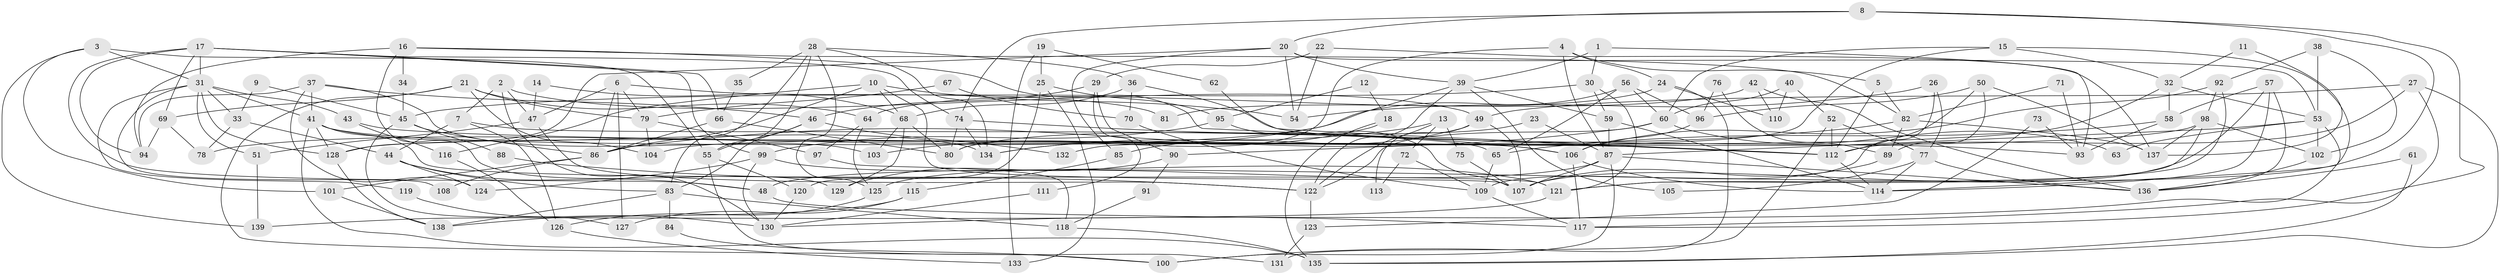 // coarse degree distribution, {5: 0.21951219512195122, 2: 0.21951219512195122, 3: 0.17073170731707318, 4: 0.12195121951219512, 6: 0.07317073170731707, 10: 0.024390243902439025, 13: 0.024390243902439025, 8: 0.04878048780487805, 7: 0.024390243902439025, 17: 0.024390243902439025, 15: 0.024390243902439025, 16: 0.024390243902439025}
// Generated by graph-tools (version 1.1) at 2025/53/03/04/25 21:53:31]
// undirected, 139 vertices, 278 edges
graph export_dot {
graph [start="1"]
  node [color=gray90,style=filled];
  1;
  2;
  3;
  4;
  5;
  6;
  7;
  8;
  9;
  10;
  11;
  12;
  13;
  14;
  15;
  16;
  17;
  18;
  19;
  20;
  21;
  22;
  23;
  24;
  25;
  26;
  27;
  28;
  29;
  30;
  31;
  32;
  33;
  34;
  35;
  36;
  37;
  38;
  39;
  40;
  41;
  42;
  43;
  44;
  45;
  46;
  47;
  48;
  49;
  50;
  51;
  52;
  53;
  54;
  55;
  56;
  57;
  58;
  59;
  60;
  61;
  62;
  63;
  64;
  65;
  66;
  67;
  68;
  69;
  70;
  71;
  72;
  73;
  74;
  75;
  76;
  77;
  78;
  79;
  80;
  81;
  82;
  83;
  84;
  85;
  86;
  87;
  88;
  89;
  90;
  91;
  92;
  93;
  94;
  95;
  96;
  97;
  98;
  99;
  100;
  101;
  102;
  103;
  104;
  105;
  106;
  107;
  108;
  109;
  110;
  111;
  112;
  113;
  114;
  115;
  116;
  117;
  118;
  119;
  120;
  121;
  122;
  123;
  124;
  125;
  126;
  127;
  128;
  129;
  130;
  131;
  132;
  133;
  134;
  135;
  136;
  137;
  138;
  139;
  1 -- 39;
  1 -- 30;
  1 -- 93;
  2 -- 7;
  2 -- 47;
  2 -- 49;
  2 -- 130;
  3 -- 101;
  3 -- 31;
  3 -- 55;
  3 -- 139;
  4 -- 80;
  4 -- 24;
  4 -- 5;
  4 -- 87;
  5 -- 82;
  5 -- 112;
  6 -- 127;
  6 -- 79;
  6 -- 47;
  6 -- 81;
  6 -- 86;
  7 -- 65;
  7 -- 126;
  7 -- 44;
  8 -- 20;
  8 -- 74;
  8 -- 48;
  8 -- 117;
  9 -- 45;
  9 -- 33;
  10 -- 107;
  10 -- 86;
  10 -- 54;
  10 -- 68;
  10 -- 116;
  11 -- 32;
  11 -- 137;
  12 -- 95;
  12 -- 18;
  13 -- 122;
  13 -- 134;
  13 -- 72;
  13 -- 75;
  14 -- 47;
  14 -- 68;
  15 -- 114;
  15 -- 32;
  15 -- 60;
  15 -- 132;
  16 -- 129;
  16 -- 82;
  16 -- 34;
  16 -- 94;
  16 -- 112;
  17 -- 74;
  17 -- 48;
  17 -- 31;
  17 -- 66;
  17 -- 69;
  17 -- 94;
  17 -- 99;
  18 -- 135;
  18 -- 134;
  19 -- 25;
  19 -- 133;
  19 -- 62;
  20 -- 53;
  20 -- 128;
  20 -- 39;
  20 -- 54;
  20 -- 85;
  21 -- 69;
  21 -- 64;
  21 -- 79;
  21 -- 100;
  21 -- 104;
  22 -- 137;
  22 -- 54;
  22 -- 29;
  23 -- 87;
  23 -- 80;
  24 -- 100;
  24 -- 64;
  24 -- 110;
  25 -- 120;
  25 -- 95;
  25 -- 133;
  26 -- 77;
  26 -- 54;
  26 -- 109;
  27 -- 117;
  27 -- 112;
  27 -- 49;
  27 -- 135;
  28 -- 55;
  28 -- 134;
  28 -- 35;
  28 -- 36;
  28 -- 83;
  28 -- 125;
  29 -- 46;
  29 -- 90;
  29 -- 111;
  30 -- 59;
  30 -- 121;
  30 -- 45;
  31 -- 41;
  31 -- 33;
  31 -- 43;
  31 -- 51;
  31 -- 108;
  31 -- 119;
  31 -- 128;
  32 -- 53;
  32 -- 128;
  32 -- 58;
  33 -- 44;
  33 -- 78;
  34 -- 45;
  35 -- 66;
  36 -- 93;
  36 -- 68;
  36 -- 70;
  37 -- 94;
  37 -- 103;
  37 -- 41;
  37 -- 46;
  37 -- 124;
  38 -- 53;
  38 -- 102;
  38 -- 92;
  39 -- 59;
  39 -- 103;
  39 -- 105;
  39 -- 122;
  40 -- 52;
  40 -- 60;
  40 -- 110;
  41 -- 106;
  41 -- 121;
  41 -- 128;
  41 -- 134;
  41 -- 135;
  42 -- 110;
  42 -- 136;
  42 -- 81;
  43 -- 112;
  43 -- 116;
  44 -- 48;
  44 -- 83;
  44 -- 124;
  45 -- 86;
  45 -- 88;
  45 -- 127;
  46 -- 83;
  46 -- 55;
  46 -- 132;
  47 -- 51;
  47 -- 122;
  48 -- 117;
  49 -- 85;
  49 -- 107;
  49 -- 113;
  50 -- 96;
  50 -- 112;
  50 -- 89;
  50 -- 137;
  51 -- 139;
  52 -- 112;
  52 -- 77;
  52 -- 131;
  53 -- 102;
  53 -- 130;
  53 -- 63;
  53 -- 87;
  55 -- 120;
  55 -- 131;
  56 -- 60;
  56 -- 78;
  56 -- 65;
  56 -- 96;
  57 -- 107;
  57 -- 58;
  57 -- 114;
  57 -- 136;
  58 -- 65;
  58 -- 93;
  59 -- 114;
  59 -- 87;
  60 -- 122;
  60 -- 63;
  60 -- 86;
  61 -- 136;
  61 -- 135;
  62 -- 112;
  64 -- 97;
  64 -- 125;
  65 -- 109;
  66 -- 86;
  66 -- 80;
  67 -- 70;
  67 -- 79;
  68 -- 80;
  68 -- 103;
  68 -- 129;
  69 -- 94;
  69 -- 78;
  70 -- 109;
  71 -- 93;
  71 -- 82;
  72 -- 109;
  72 -- 113;
  73 -- 93;
  73 -- 123;
  74 -- 106;
  74 -- 80;
  74 -- 134;
  75 -- 107;
  76 -- 89;
  76 -- 96;
  77 -- 114;
  77 -- 136;
  77 -- 105;
  79 -- 104;
  79 -- 97;
  82 -- 89;
  82 -- 137;
  82 -- 90;
  83 -- 84;
  83 -- 118;
  83 -- 138;
  84 -- 100;
  85 -- 115;
  86 -- 101;
  86 -- 108;
  87 -- 100;
  87 -- 107;
  87 -- 125;
  87 -- 136;
  88 -- 122;
  89 -- 107;
  90 -- 91;
  90 -- 129;
  91 -- 118;
  92 -- 121;
  92 -- 98;
  92 -- 106;
  95 -- 99;
  95 -- 107;
  96 -- 106;
  97 -- 118;
  98 -- 121;
  98 -- 102;
  98 -- 104;
  98 -- 137;
  99 -- 124;
  99 -- 121;
  99 -- 130;
  101 -- 138;
  102 -- 136;
  106 -- 114;
  106 -- 117;
  109 -- 117;
  111 -- 130;
  112 -- 114;
  115 -- 138;
  115 -- 127;
  116 -- 126;
  118 -- 135;
  119 -- 130;
  120 -- 130;
  121 -- 139;
  122 -- 123;
  123 -- 131;
  125 -- 126;
  126 -- 133;
  128 -- 138;
}
